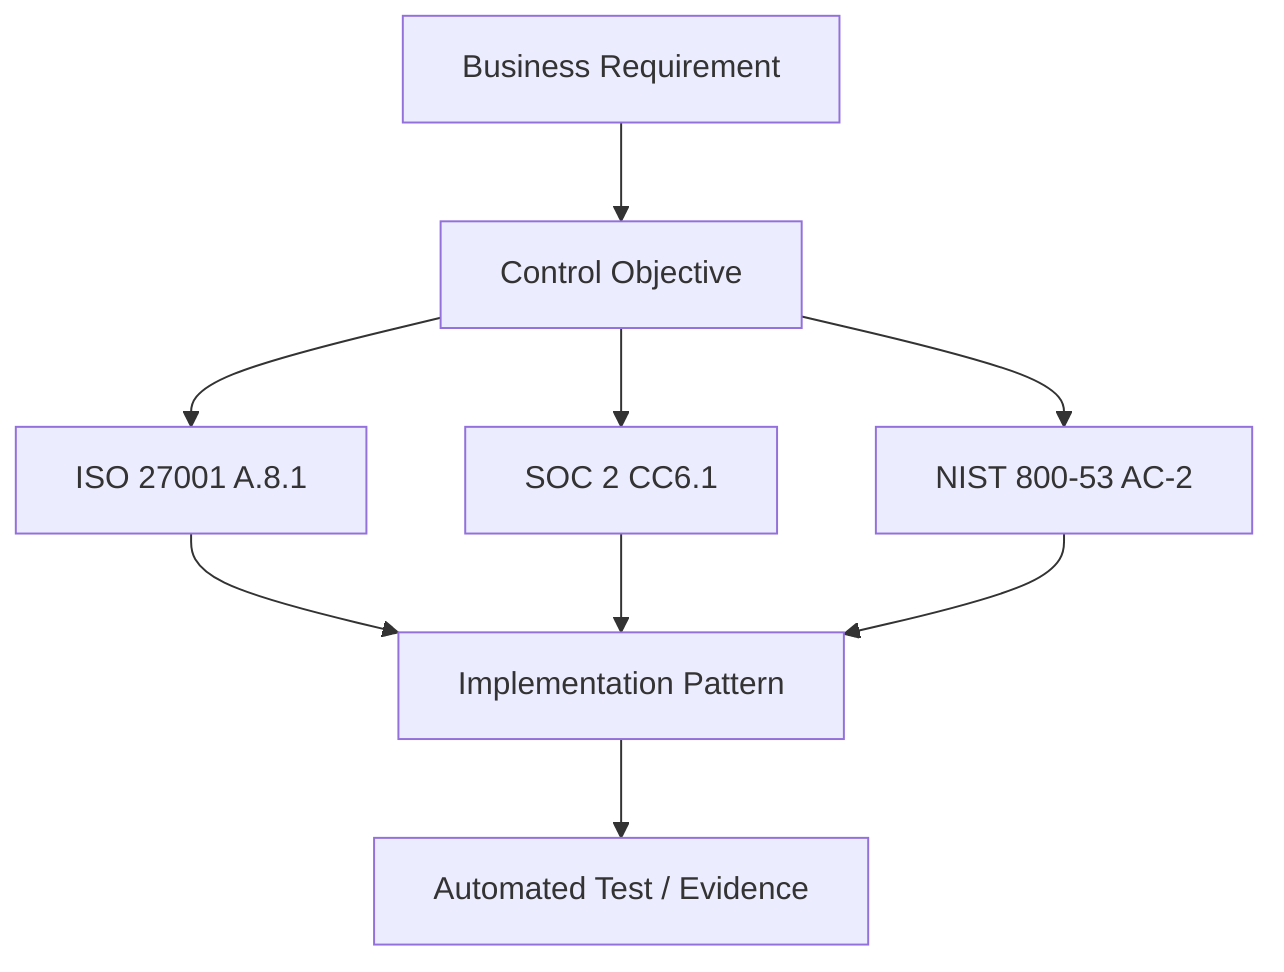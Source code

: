 flowchart TD
    A[Business Requirement] --> B[Control Objective]
    B --> C1[ISO 27001 A.8.1]
    B --> C2[SOC 2 CC6.1]
    B --> C3[NIST 800-53 AC-2]
    C1 & C2 & C3 --> D[Implementation Pattern]
    D --> E[Automated Test / Evidence]